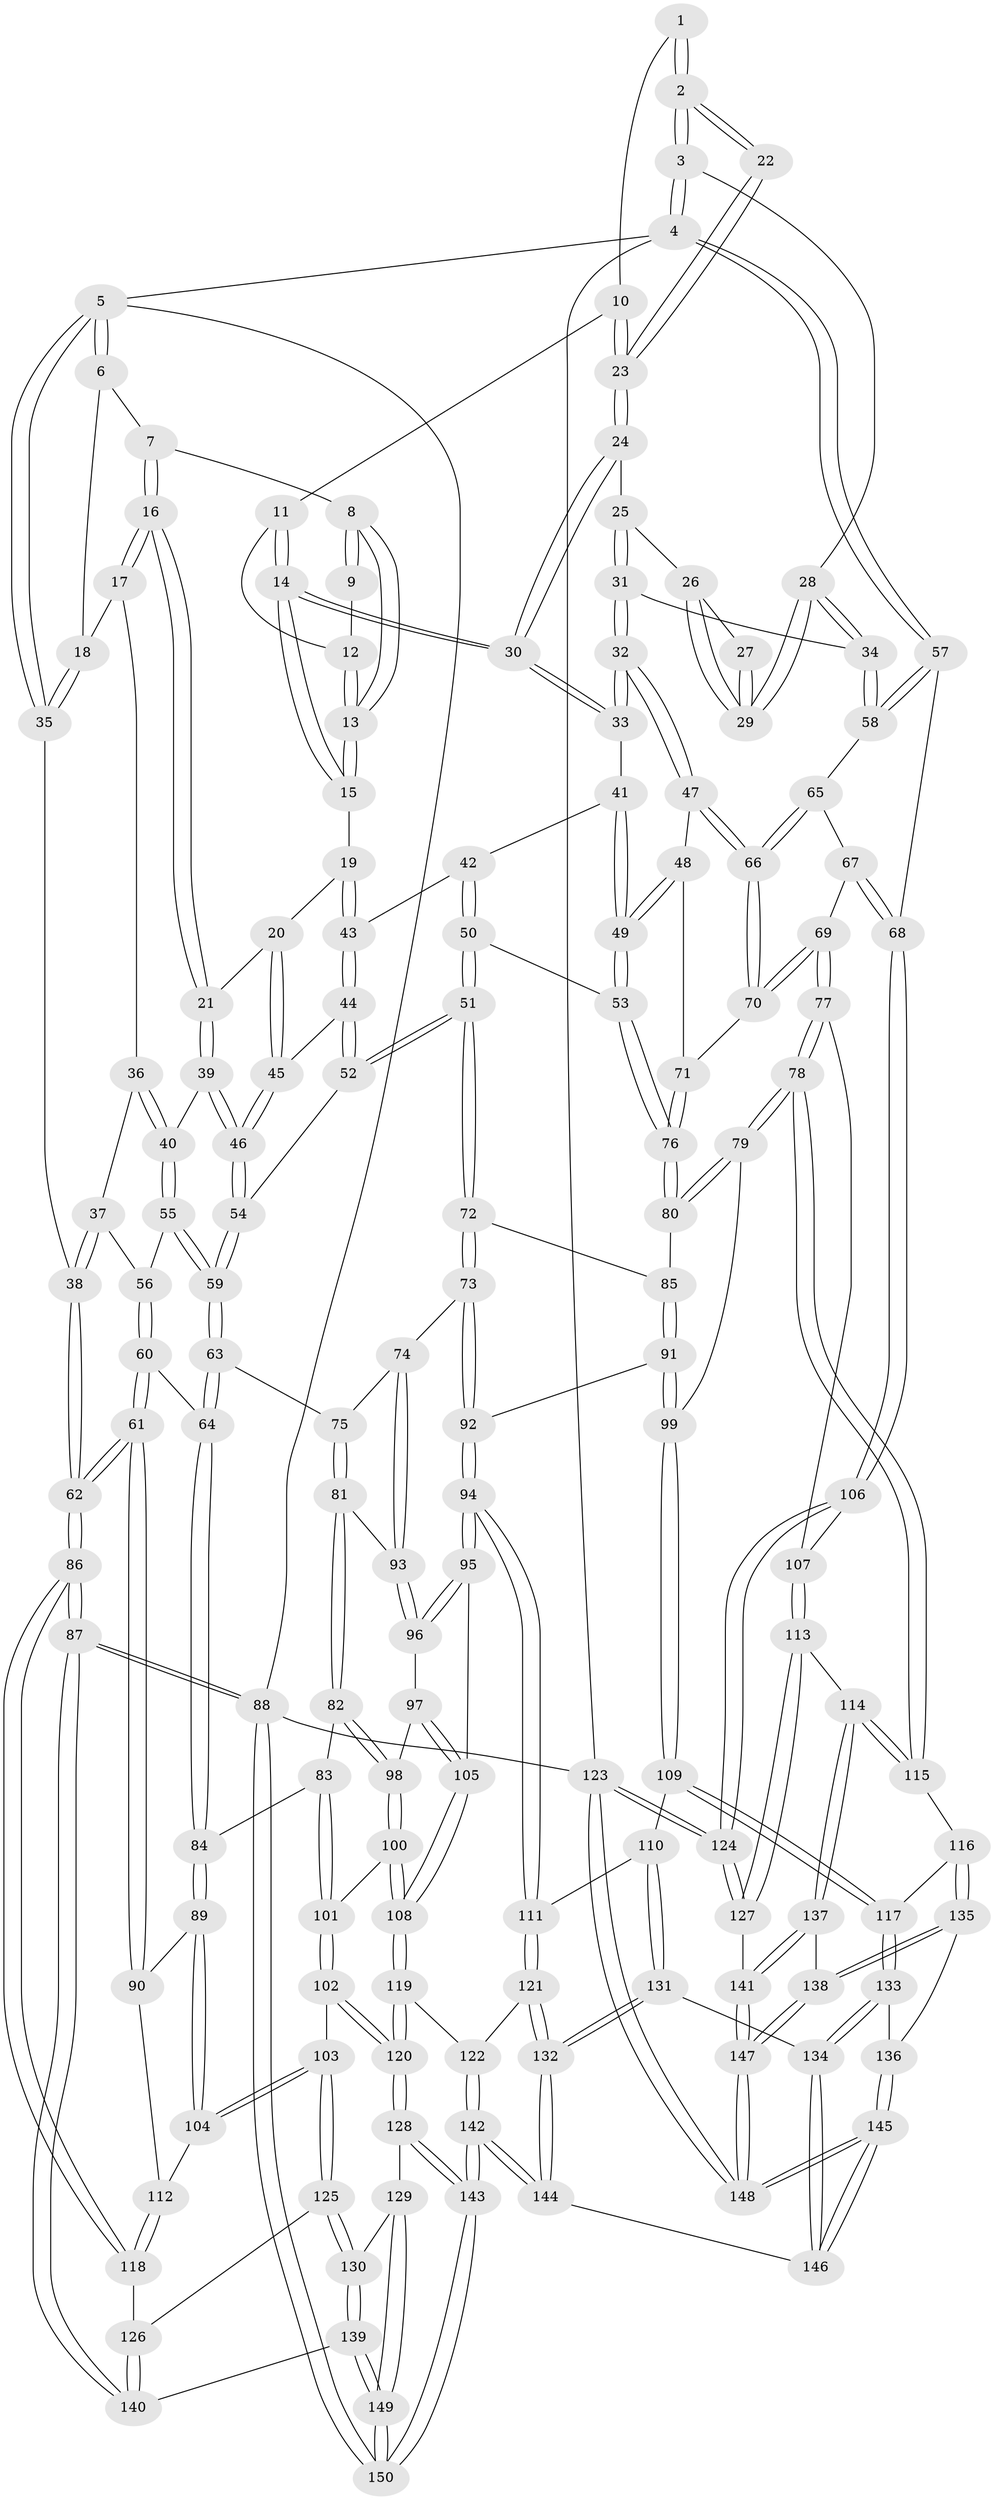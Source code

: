 // coarse degree distribution, {2: 0.08791208791208792, 3: 0.7252747252747253, 4: 0.12087912087912088, 6: 0.02197802197802198, 5: 0.04395604395604396}
// Generated by graph-tools (version 1.1) at 2025/54/03/04/25 22:54:09]
// undirected, 150 vertices, 372 edges
graph export_dot {
  node [color=gray90,style=filled];
  1 [pos="+0.6466593238580577+0"];
  2 [pos="+1+0"];
  3 [pos="+1+0"];
  4 [pos="+1+0"];
  5 [pos="+0+0"];
  6 [pos="+0.17298298366369694+0"];
  7 [pos="+0.30306914707600513+0"];
  8 [pos="+0.3148818186876254+0"];
  9 [pos="+0.5578554075763035+0"];
  10 [pos="+0.6242676242057608+0.0759540766989541"];
  11 [pos="+0.5439039992543149+0.06311107590219968"];
  12 [pos="+0.527085504857784+0.04648815994492223"];
  13 [pos="+0.44939799769616623+0.06927817403452956"];
  14 [pos="+0.467688808364956+0.18149146339534492"];
  15 [pos="+0.46611505593567326+0.1808998306992458"];
  16 [pos="+0.2686947687814032+0.15374395823617223"];
  17 [pos="+0.09536599462797321+0.15524347890983448"];
  18 [pos="+0.08602899707852753+0.14627658981845787"];
  19 [pos="+0.412944475172566+0.19326340582565046"];
  20 [pos="+0.34378886236508577+0.19792386838374418"];
  21 [pos="+0.2873788926953932+0.18196762919033838"];
  22 [pos="+0.8355531372665558+0"];
  23 [pos="+0.6287221526368051+0.09069338276907592"];
  24 [pos="+0.6344619020890832+0.12080877615691832"];
  25 [pos="+0.6614316083745427+0.14179500403386455"];
  26 [pos="+0.7313327452969156+0.13522146690924963"];
  27 [pos="+0.8265146952507083+0.003867971632387884"];
  28 [pos="+0.8417813092251304+0.2704278376206079"];
  29 [pos="+0.8148756158911671+0.2310791404071242"];
  30 [pos="+0.48071241782232604+0.188715228186755"];
  31 [pos="+0.6531150901652725+0.3109116464952125"];
  32 [pos="+0.6379349339841855+0.32235910383090366"];
  33 [pos="+0.5143732413739421+0.2500106704399134"];
  34 [pos="+0.8417850189510253+0.2930713529937141"];
  35 [pos="+0+0.050942490366926496"];
  36 [pos="+0.09527379131015154+0.15665333346232693"];
  37 [pos="+0.025041919845857682+0.31518509016143537"];
  38 [pos="+0+0.3033691162893115"];
  39 [pos="+0.28212499233176885+0.19378329302404512"];
  40 [pos="+0.16002331123348496+0.3256712946033648"];
  41 [pos="+0.4755122704642596+0.3163227675027862"];
  42 [pos="+0.44011808996980945+0.3348577423391177"];
  43 [pos="+0.41846641786399663+0.33306295396476615"];
  44 [pos="+0.39203980527667837+0.3420455482562515"];
  45 [pos="+0.3614732662910212+0.29397118061238087"];
  46 [pos="+0.287685977437996+0.3687973747408501"];
  47 [pos="+0.6342496395838348+0.33779356721263804"];
  48 [pos="+0.5883733027269391+0.42727421273142524"];
  49 [pos="+0.5446097128804742+0.46548994135941363"];
  50 [pos="+0.4801324769383338+0.49987416278739655"];
  51 [pos="+0.44710888537324067+0.520507747111927"];
  52 [pos="+0.3400459918034556+0.4376706314993475"];
  53 [pos="+0.5363451657343457+0.47628220852939174"];
  54 [pos="+0.27785334776870974+0.42373841775687404"];
  55 [pos="+0.15494657603677214+0.3420787329112399"];
  56 [pos="+0.054292062117899026+0.3346003881689111"];
  57 [pos="+1+0.2662926084486695"];
  58 [pos="+0.8443967959296+0.29625403989530047"];
  59 [pos="+0.2137656851905169+0.43904601964178525"];
  60 [pos="+0.03281640101797313+0.5356266188770401"];
  61 [pos="+0+0.5975539623989666"];
  62 [pos="+0+0.5986473345460618"];
  63 [pos="+0.19801148041576486+0.46516524140977844"];
  64 [pos="+0.05421950753430149+0.5367543921136047"];
  65 [pos="+0.8547601706801106+0.3731991130129552"];
  66 [pos="+0.7721225664278571+0.4650752846313073"];
  67 [pos="+0.8861016105875604+0.4047370275782601"];
  68 [pos="+1+0.5438835544223817"];
  69 [pos="+0.8624017169039725+0.6157637966641917"];
  70 [pos="+0.7592711087523053+0.49941474644789624"];
  71 [pos="+0.7414466127294957+0.5043765655819354"];
  72 [pos="+0.44259119243867173+0.5392439091729194"];
  73 [pos="+0.4388220873279884+0.5444709695961683"];
  74 [pos="+0.3493105833120139+0.6039432393662959"];
  75 [pos="+0.22882610191459085+0.5411474919739111"];
  76 [pos="+0.6559694912639836+0.5969537930945525"];
  77 [pos="+0.8655510638582355+0.6219164136959141"];
  78 [pos="+0.7519277299970345+0.7074947935836291"];
  79 [pos="+0.6621831441668965+0.6353976678307227"];
  80 [pos="+0.6596835773654143+0.6291981974976293"];
  81 [pos="+0.21452358011873918+0.6414167247407363"];
  82 [pos="+0.20168977999374868+0.6558447641898497"];
  83 [pos="+0.15933317870676572+0.6626472307100101"];
  84 [pos="+0.15062381244627498+0.6624418105846195"];
  85 [pos="+0.5193877510178273+0.6269253714811328"];
  86 [pos="+0+0.7827397613849574"];
  87 [pos="+0+1"];
  88 [pos="+0+1"];
  89 [pos="+0.12684117003261802+0.6960125845212667"];
  90 [pos="+0.032443539785431755+0.6978039739070448"];
  91 [pos="+0.5352579871159509+0.6858126093944586"];
  92 [pos="+0.44027418437268373+0.6984504042915042"];
  93 [pos="+0.33184721308834847+0.6333734410074171"];
  94 [pos="+0.4230376836813316+0.7502857283147886"];
  95 [pos="+0.34916091604020744+0.7067543508732935"];
  96 [pos="+0.331601408137097+0.660254523863107"];
  97 [pos="+0.26289341960217416+0.7068571768735419"];
  98 [pos="+0.23485925708594355+0.7010409751864153"];
  99 [pos="+0.5606166929832049+0.7197067722734126"];
  100 [pos="+0.22868216626239832+0.7310062003058235"];
  101 [pos="+0.19499009214923974+0.7604018465594126"];
  102 [pos="+0.17819133775608823+0.7988873379868829"];
  103 [pos="+0.12853889635417526+0.7782071439199084"];
  104 [pos="+0.1196148685747473+0.7614245920470765"];
  105 [pos="+0.2990168059780828+0.7537214703479903"];
  106 [pos="+1+0.5850500580813153"];
  107 [pos="+0.9621607355032341+0.6367362550432416"];
  108 [pos="+0.2859510543094005+0.8137341179768647"];
  109 [pos="+0.5535559672063317+0.7863229104045382"];
  110 [pos="+0.5142808540903296+0.8127110347284896"];
  111 [pos="+0.43612548102188947+0.790323809814307"];
  112 [pos="+0.07106260500689349+0.7591307654450508"];
  113 [pos="+0.905009240234356+0.8340057258406016"];
  114 [pos="+0.8857795499554977+0.8452821793342873"];
  115 [pos="+0.745176468805783+0.7633984369284067"];
  116 [pos="+0.7020476310428568+0.8109528485513323"];
  117 [pos="+0.6967395482141391+0.8115330538237642"];
  118 [pos="+0+0.8303657600927978"];
  119 [pos="+0.2869967431330615+0.8534295157814908"];
  120 [pos="+0.2315885266698269+0.8672100156975378"];
  121 [pos="+0.34689802452730534+0.8586463442258938"];
  122 [pos="+0.307948700104656+0.8600807054404457"];
  123 [pos="+1+1"];
  124 [pos="+1+0.8513736636127944"];
  125 [pos="+0.06614467107694463+0.8591325245350538"];
  126 [pos="+0+0.8448806939296875"];
  127 [pos="+1+0.8682795237329474"];
  128 [pos="+0.1950172713147491+0.9102562232604554"];
  129 [pos="+0.18372434733291879+0.9121199779306953"];
  130 [pos="+0.12024362762365423+0.9145790863956141"];
  131 [pos="+0.5178278161482222+0.8431894725630074"];
  132 [pos="+0.4296059301821364+0.9699455821128428"];
  133 [pos="+0.6034390201435339+0.9166740029673962"];
  134 [pos="+0.5706877579158031+0.9335178902248877"];
  135 [pos="+0.7206110233505445+0.8858716646532561"];
  136 [pos="+0.6904453093770039+0.9412000153591028"];
  137 [pos="+0.8838583019494407+0.8555957073071906"];
  138 [pos="+0.8061387680259999+0.9456448335065819"];
  139 [pos="+0.08418281146388619+0.964208758927841"];
  140 [pos="+0.03139525154913956+0.94960425243836"];
  141 [pos="+0.9350328047839869+0.9621870762294996"];
  142 [pos="+0.3284012756948884+1"];
  143 [pos="+0.30481112444275205+1"];
  144 [pos="+0.47751380304181623+1"];
  145 [pos="+0.6362654751819473+1"];
  146 [pos="+0.5412190048229241+1"];
  147 [pos="+0.8511571533965511+1"];
  148 [pos="+0.8504756001858442+1"];
  149 [pos="+0.05911524728531016+1"];
  150 [pos="+0.02186931772002326+1"];
  1 -- 2;
  1 -- 2;
  1 -- 10;
  2 -- 3;
  2 -- 3;
  2 -- 22;
  2 -- 22;
  3 -- 4;
  3 -- 4;
  3 -- 28;
  4 -- 5;
  4 -- 57;
  4 -- 57;
  4 -- 123;
  5 -- 6;
  5 -- 6;
  5 -- 35;
  5 -- 35;
  5 -- 88;
  6 -- 7;
  6 -- 18;
  7 -- 8;
  7 -- 16;
  7 -- 16;
  8 -- 9;
  8 -- 9;
  8 -- 13;
  8 -- 13;
  9 -- 12;
  10 -- 11;
  10 -- 23;
  10 -- 23;
  11 -- 12;
  11 -- 14;
  11 -- 14;
  12 -- 13;
  12 -- 13;
  13 -- 15;
  13 -- 15;
  14 -- 15;
  14 -- 15;
  14 -- 30;
  14 -- 30;
  15 -- 19;
  16 -- 17;
  16 -- 17;
  16 -- 21;
  16 -- 21;
  17 -- 18;
  17 -- 36;
  18 -- 35;
  18 -- 35;
  19 -- 20;
  19 -- 43;
  19 -- 43;
  20 -- 21;
  20 -- 45;
  20 -- 45;
  21 -- 39;
  21 -- 39;
  22 -- 23;
  22 -- 23;
  23 -- 24;
  23 -- 24;
  24 -- 25;
  24 -- 30;
  24 -- 30;
  25 -- 26;
  25 -- 31;
  25 -- 31;
  26 -- 27;
  26 -- 29;
  26 -- 29;
  27 -- 29;
  27 -- 29;
  28 -- 29;
  28 -- 29;
  28 -- 34;
  28 -- 34;
  30 -- 33;
  30 -- 33;
  31 -- 32;
  31 -- 32;
  31 -- 34;
  32 -- 33;
  32 -- 33;
  32 -- 47;
  32 -- 47;
  33 -- 41;
  34 -- 58;
  34 -- 58;
  35 -- 38;
  36 -- 37;
  36 -- 40;
  36 -- 40;
  37 -- 38;
  37 -- 38;
  37 -- 56;
  38 -- 62;
  38 -- 62;
  39 -- 40;
  39 -- 46;
  39 -- 46;
  40 -- 55;
  40 -- 55;
  41 -- 42;
  41 -- 49;
  41 -- 49;
  42 -- 43;
  42 -- 50;
  42 -- 50;
  43 -- 44;
  43 -- 44;
  44 -- 45;
  44 -- 52;
  44 -- 52;
  45 -- 46;
  45 -- 46;
  46 -- 54;
  46 -- 54;
  47 -- 48;
  47 -- 66;
  47 -- 66;
  48 -- 49;
  48 -- 49;
  48 -- 71;
  49 -- 53;
  49 -- 53;
  50 -- 51;
  50 -- 51;
  50 -- 53;
  51 -- 52;
  51 -- 52;
  51 -- 72;
  51 -- 72;
  52 -- 54;
  53 -- 76;
  53 -- 76;
  54 -- 59;
  54 -- 59;
  55 -- 56;
  55 -- 59;
  55 -- 59;
  56 -- 60;
  56 -- 60;
  57 -- 58;
  57 -- 58;
  57 -- 68;
  58 -- 65;
  59 -- 63;
  59 -- 63;
  60 -- 61;
  60 -- 61;
  60 -- 64;
  61 -- 62;
  61 -- 62;
  61 -- 90;
  61 -- 90;
  62 -- 86;
  62 -- 86;
  63 -- 64;
  63 -- 64;
  63 -- 75;
  64 -- 84;
  64 -- 84;
  65 -- 66;
  65 -- 66;
  65 -- 67;
  66 -- 70;
  66 -- 70;
  67 -- 68;
  67 -- 68;
  67 -- 69;
  68 -- 106;
  68 -- 106;
  69 -- 70;
  69 -- 70;
  69 -- 77;
  69 -- 77;
  70 -- 71;
  71 -- 76;
  71 -- 76;
  72 -- 73;
  72 -- 73;
  72 -- 85;
  73 -- 74;
  73 -- 92;
  73 -- 92;
  74 -- 75;
  74 -- 93;
  74 -- 93;
  75 -- 81;
  75 -- 81;
  76 -- 80;
  76 -- 80;
  77 -- 78;
  77 -- 78;
  77 -- 107;
  78 -- 79;
  78 -- 79;
  78 -- 115;
  78 -- 115;
  79 -- 80;
  79 -- 80;
  79 -- 99;
  80 -- 85;
  81 -- 82;
  81 -- 82;
  81 -- 93;
  82 -- 83;
  82 -- 98;
  82 -- 98;
  83 -- 84;
  83 -- 101;
  83 -- 101;
  84 -- 89;
  84 -- 89;
  85 -- 91;
  85 -- 91;
  86 -- 87;
  86 -- 87;
  86 -- 118;
  86 -- 118;
  87 -- 88;
  87 -- 88;
  87 -- 140;
  87 -- 140;
  88 -- 150;
  88 -- 150;
  88 -- 123;
  89 -- 90;
  89 -- 104;
  89 -- 104;
  90 -- 112;
  91 -- 92;
  91 -- 99;
  91 -- 99;
  92 -- 94;
  92 -- 94;
  93 -- 96;
  93 -- 96;
  94 -- 95;
  94 -- 95;
  94 -- 111;
  94 -- 111;
  95 -- 96;
  95 -- 96;
  95 -- 105;
  96 -- 97;
  97 -- 98;
  97 -- 105;
  97 -- 105;
  98 -- 100;
  98 -- 100;
  99 -- 109;
  99 -- 109;
  100 -- 101;
  100 -- 108;
  100 -- 108;
  101 -- 102;
  101 -- 102;
  102 -- 103;
  102 -- 120;
  102 -- 120;
  103 -- 104;
  103 -- 104;
  103 -- 125;
  103 -- 125;
  104 -- 112;
  105 -- 108;
  105 -- 108;
  106 -- 107;
  106 -- 124;
  106 -- 124;
  107 -- 113;
  107 -- 113;
  108 -- 119;
  108 -- 119;
  109 -- 110;
  109 -- 117;
  109 -- 117;
  110 -- 111;
  110 -- 131;
  110 -- 131;
  111 -- 121;
  111 -- 121;
  112 -- 118;
  112 -- 118;
  113 -- 114;
  113 -- 127;
  113 -- 127;
  114 -- 115;
  114 -- 115;
  114 -- 137;
  114 -- 137;
  115 -- 116;
  116 -- 117;
  116 -- 135;
  116 -- 135;
  117 -- 133;
  117 -- 133;
  118 -- 126;
  119 -- 120;
  119 -- 120;
  119 -- 122;
  120 -- 128;
  120 -- 128;
  121 -- 122;
  121 -- 132;
  121 -- 132;
  122 -- 142;
  122 -- 142;
  123 -- 124;
  123 -- 124;
  123 -- 148;
  123 -- 148;
  124 -- 127;
  124 -- 127;
  125 -- 126;
  125 -- 130;
  125 -- 130;
  126 -- 140;
  126 -- 140;
  127 -- 141;
  128 -- 129;
  128 -- 143;
  128 -- 143;
  129 -- 130;
  129 -- 149;
  129 -- 149;
  130 -- 139;
  130 -- 139;
  131 -- 132;
  131 -- 132;
  131 -- 134;
  132 -- 144;
  132 -- 144;
  133 -- 134;
  133 -- 134;
  133 -- 136;
  134 -- 146;
  134 -- 146;
  135 -- 136;
  135 -- 138;
  135 -- 138;
  136 -- 145;
  136 -- 145;
  137 -- 138;
  137 -- 141;
  137 -- 141;
  138 -- 147;
  138 -- 147;
  139 -- 140;
  139 -- 149;
  139 -- 149;
  141 -- 147;
  141 -- 147;
  142 -- 143;
  142 -- 143;
  142 -- 144;
  142 -- 144;
  143 -- 150;
  143 -- 150;
  144 -- 146;
  145 -- 146;
  145 -- 146;
  145 -- 148;
  145 -- 148;
  147 -- 148;
  147 -- 148;
  149 -- 150;
  149 -- 150;
}

